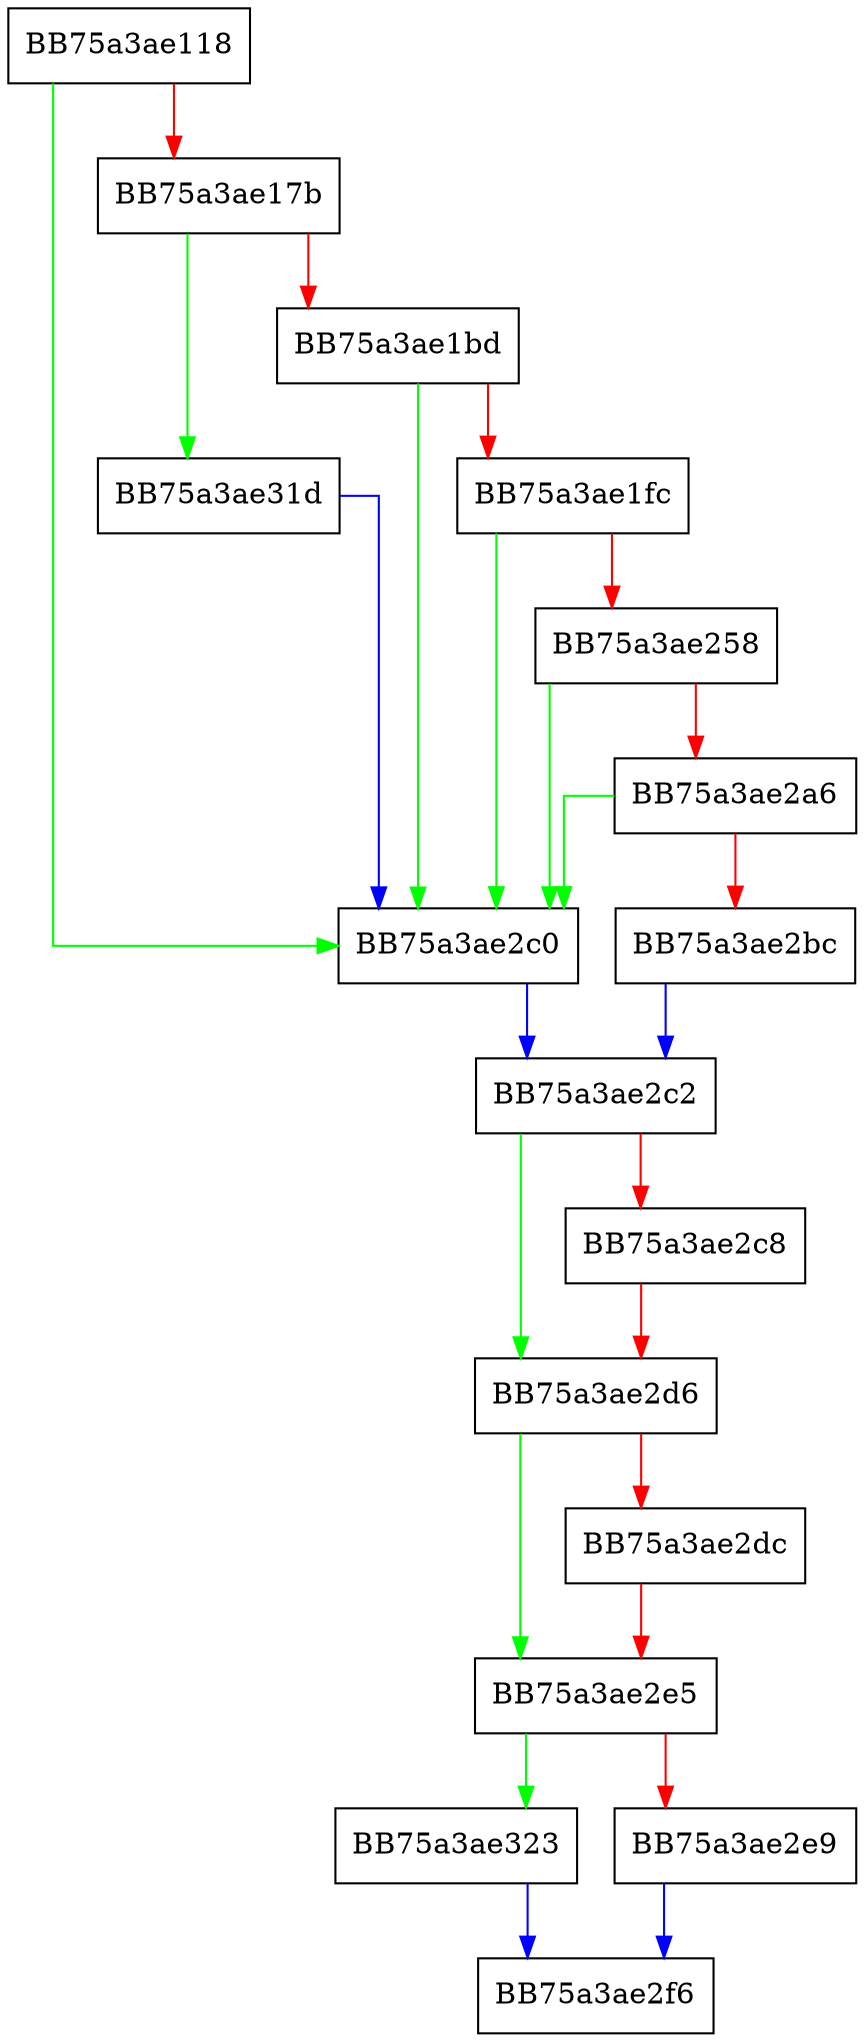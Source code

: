 digraph createFunctionConstructorAndPrototype {
  node [shape="box"];
  graph [splines=ortho];
  BB75a3ae118 -> BB75a3ae2c0 [color="green"];
  BB75a3ae118 -> BB75a3ae17b [color="red"];
  BB75a3ae17b -> BB75a3ae31d [color="green"];
  BB75a3ae17b -> BB75a3ae1bd [color="red"];
  BB75a3ae1bd -> BB75a3ae2c0 [color="green"];
  BB75a3ae1bd -> BB75a3ae1fc [color="red"];
  BB75a3ae1fc -> BB75a3ae2c0 [color="green"];
  BB75a3ae1fc -> BB75a3ae258 [color="red"];
  BB75a3ae258 -> BB75a3ae2c0 [color="green"];
  BB75a3ae258 -> BB75a3ae2a6 [color="red"];
  BB75a3ae2a6 -> BB75a3ae2c0 [color="green"];
  BB75a3ae2a6 -> BB75a3ae2bc [color="red"];
  BB75a3ae2bc -> BB75a3ae2c2 [color="blue"];
  BB75a3ae2c0 -> BB75a3ae2c2 [color="blue"];
  BB75a3ae2c2 -> BB75a3ae2d6 [color="green"];
  BB75a3ae2c2 -> BB75a3ae2c8 [color="red"];
  BB75a3ae2c8 -> BB75a3ae2d6 [color="red"];
  BB75a3ae2d6 -> BB75a3ae2e5 [color="green"];
  BB75a3ae2d6 -> BB75a3ae2dc [color="red"];
  BB75a3ae2dc -> BB75a3ae2e5 [color="red"];
  BB75a3ae2e5 -> BB75a3ae323 [color="green"];
  BB75a3ae2e5 -> BB75a3ae2e9 [color="red"];
  BB75a3ae2e9 -> BB75a3ae2f6 [color="blue"];
  BB75a3ae31d -> BB75a3ae2c0 [color="blue"];
  BB75a3ae323 -> BB75a3ae2f6 [color="blue"];
}